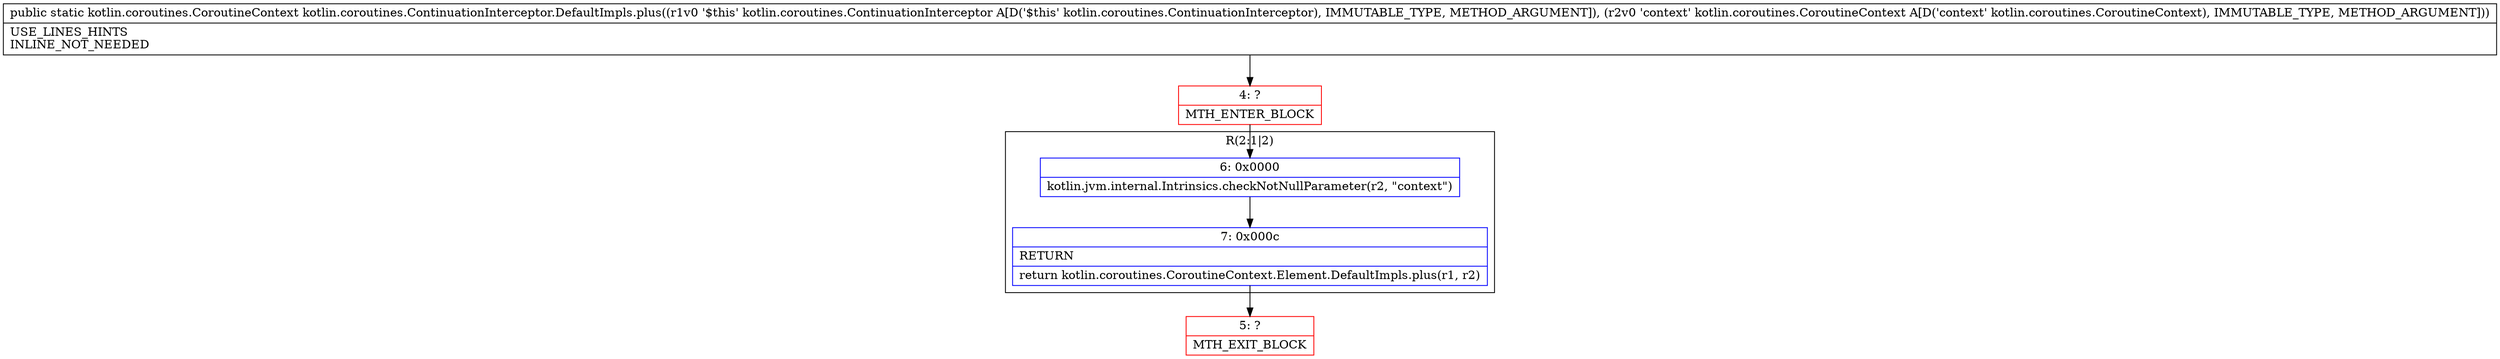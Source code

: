 digraph "CFG forkotlin.coroutines.ContinuationInterceptor.DefaultImpls.plus(Lkotlin\/coroutines\/ContinuationInterceptor;Lkotlin\/coroutines\/CoroutineContext;)Lkotlin\/coroutines\/CoroutineContext;" {
subgraph cluster_Region_1353137385 {
label = "R(2:1|2)";
node [shape=record,color=blue];
Node_6 [shape=record,label="{6\:\ 0x0000|kotlin.jvm.internal.Intrinsics.checkNotNullParameter(r2, \"context\")\l}"];
Node_7 [shape=record,label="{7\:\ 0x000c|RETURN\l|return kotlin.coroutines.CoroutineContext.Element.DefaultImpls.plus(r1, r2)\l}"];
}
Node_4 [shape=record,color=red,label="{4\:\ ?|MTH_ENTER_BLOCK\l}"];
Node_5 [shape=record,color=red,label="{5\:\ ?|MTH_EXIT_BLOCK\l}"];
MethodNode[shape=record,label="{public static kotlin.coroutines.CoroutineContext kotlin.coroutines.ContinuationInterceptor.DefaultImpls.plus((r1v0 '$this' kotlin.coroutines.ContinuationInterceptor A[D('$this' kotlin.coroutines.ContinuationInterceptor), IMMUTABLE_TYPE, METHOD_ARGUMENT]), (r2v0 'context' kotlin.coroutines.CoroutineContext A[D('context' kotlin.coroutines.CoroutineContext), IMMUTABLE_TYPE, METHOD_ARGUMENT]))  | USE_LINES_HINTS\lINLINE_NOT_NEEDED\l}"];
MethodNode -> Node_4;Node_6 -> Node_7;
Node_7 -> Node_5;
Node_4 -> Node_6;
}


